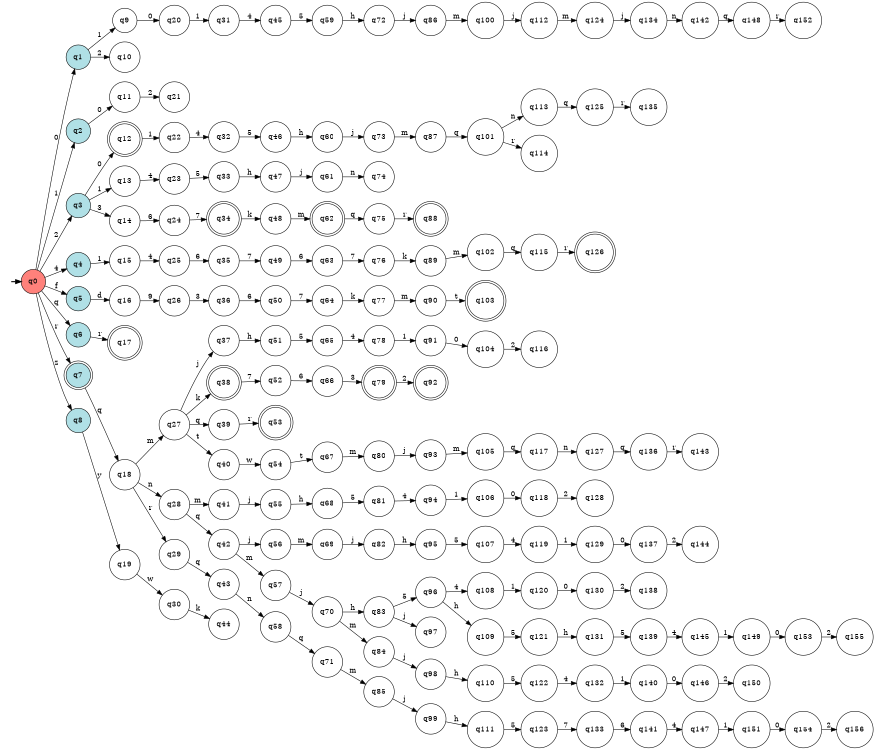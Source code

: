 digraph APTAALF {
__start0 [style = invis, shape = none, label = "", width = 0, height = 0];

rankdir=LR;
size="8,5";

s0 [style="filled", color="black", fillcolor="#ff817b" shape="circle", label="q0"];
s1 [style="filled", color="black", fillcolor="powderblue" shape="circle", label="q1"];
s2 [style="filled", color="black", fillcolor="powderblue" shape="circle", label="q2"];
s3 [style="filled", color="black", fillcolor="powderblue" shape="circle", label="q3"];
s4 [style="filled", color="black", fillcolor="powderblue" shape="circle", label="q4"];
s5 [style="filled", color="black", fillcolor="powderblue" shape="circle", label="q5"];
s6 [style="filled", color="black", fillcolor="powderblue" shape="circle", label="q6"];
s7 [style="rounded,filled", color="black", fillcolor="powderblue" shape="doublecircle", label="q7"];
s8 [style="filled", color="black", fillcolor="powderblue" shape="circle", label="q8"];
s9 [style="filled", color="black", fillcolor="white" shape="circle", label="q9"];
s10 [style="filled", color="black", fillcolor="white" shape="circle", label="q10"];
s11 [style="filled", color="black", fillcolor="white" shape="circle", label="q11"];
s12 [style="rounded,filled", color="black", fillcolor="white" shape="doublecircle", label="q12"];
s13 [style="filled", color="black", fillcolor="white" shape="circle", label="q13"];
s14 [style="filled", color="black", fillcolor="white" shape="circle", label="q14"];
s15 [style="filled", color="black", fillcolor="white" shape="circle", label="q15"];
s16 [style="filled", color="black", fillcolor="white" shape="circle", label="q16"];
s17 [style="rounded,filled", color="black", fillcolor="white" shape="doublecircle", label="q17"];
s18 [style="filled", color="black", fillcolor="white" shape="circle", label="q18"];
s19 [style="filled", color="black", fillcolor="white" shape="circle", label="q19"];
s20 [style="filled", color="black", fillcolor="white" shape="circle", label="q20"];
s21 [style="filled", color="black", fillcolor="white" shape="circle", label="q21"];
s22 [style="filled", color="black", fillcolor="white" shape="circle", label="q22"];
s23 [style="filled", color="black", fillcolor="white" shape="circle", label="q23"];
s24 [style="filled", color="black", fillcolor="white" shape="circle", label="q24"];
s25 [style="filled", color="black", fillcolor="white" shape="circle", label="q25"];
s26 [style="filled", color="black", fillcolor="white" shape="circle", label="q26"];
s27 [style="filled", color="black", fillcolor="white" shape="circle", label="q27"];
s28 [style="filled", color="black", fillcolor="white" shape="circle", label="q28"];
s29 [style="filled", color="black", fillcolor="white" shape="circle", label="q29"];
s30 [style="filled", color="black", fillcolor="white" shape="circle", label="q30"];
s31 [style="filled", color="black", fillcolor="white" shape="circle", label="q31"];
s32 [style="filled", color="black", fillcolor="white" shape="circle", label="q32"];
s33 [style="filled", color="black", fillcolor="white" shape="circle", label="q33"];
s34 [style="rounded,filled", color="black", fillcolor="white" shape="doublecircle", label="q34"];
s35 [style="filled", color="black", fillcolor="white" shape="circle", label="q35"];
s36 [style="filled", color="black", fillcolor="white" shape="circle", label="q36"];
s37 [style="filled", color="black", fillcolor="white" shape="circle", label="q37"];
s38 [style="rounded,filled", color="black", fillcolor="white" shape="doublecircle", label="q38"];
s39 [style="filled", color="black", fillcolor="white" shape="circle", label="q39"];
s40 [style="filled", color="black", fillcolor="white" shape="circle", label="q40"];
s41 [style="filled", color="black", fillcolor="white" shape="circle", label="q41"];
s42 [style="filled", color="black", fillcolor="white" shape="circle", label="q42"];
s43 [style="filled", color="black", fillcolor="white" shape="circle", label="q43"];
s44 [style="filled", color="black", fillcolor="white" shape="circle", label="q44"];
s45 [style="filled", color="black", fillcolor="white" shape="circle", label="q45"];
s46 [style="filled", color="black", fillcolor="white" shape="circle", label="q46"];
s47 [style="filled", color="black", fillcolor="white" shape="circle", label="q47"];
s48 [style="filled", color="black", fillcolor="white" shape="circle", label="q48"];
s49 [style="filled", color="black", fillcolor="white" shape="circle", label="q49"];
s50 [style="filled", color="black", fillcolor="white" shape="circle", label="q50"];
s51 [style="filled", color="black", fillcolor="white" shape="circle", label="q51"];
s52 [style="filled", color="black", fillcolor="white" shape="circle", label="q52"];
s53 [style="rounded,filled", color="black", fillcolor="white" shape="doublecircle", label="q53"];
s54 [style="filled", color="black", fillcolor="white" shape="circle", label="q54"];
s55 [style="filled", color="black", fillcolor="white" shape="circle", label="q55"];
s56 [style="filled", color="black", fillcolor="white" shape="circle", label="q56"];
s57 [style="filled", color="black", fillcolor="white" shape="circle", label="q57"];
s58 [style="filled", color="black", fillcolor="white" shape="circle", label="q58"];
s59 [style="filled", color="black", fillcolor="white" shape="circle", label="q59"];
s60 [style="filled", color="black", fillcolor="white" shape="circle", label="q60"];
s61 [style="filled", color="black", fillcolor="white" shape="circle", label="q61"];
s62 [style="rounded,filled", color="black", fillcolor="white" shape="doublecircle", label="q62"];
s63 [style="filled", color="black", fillcolor="white" shape="circle", label="q63"];
s64 [style="filled", color="black", fillcolor="white" shape="circle", label="q64"];
s65 [style="filled", color="black", fillcolor="white" shape="circle", label="q65"];
s66 [style="filled", color="black", fillcolor="white" shape="circle", label="q66"];
s67 [style="filled", color="black", fillcolor="white" shape="circle", label="q67"];
s68 [style="filled", color="black", fillcolor="white" shape="circle", label="q68"];
s69 [style="filled", color="black", fillcolor="white" shape="circle", label="q69"];
s70 [style="filled", color="black", fillcolor="white" shape="circle", label="q70"];
s71 [style="filled", color="black", fillcolor="white" shape="circle", label="q71"];
s72 [style="filled", color="black", fillcolor="white" shape="circle", label="q72"];
s73 [style="filled", color="black", fillcolor="white" shape="circle", label="q73"];
s74 [style="filled", color="black", fillcolor="white" shape="circle", label="q74"];
s75 [style="filled", color="black", fillcolor="white" shape="circle", label="q75"];
s76 [style="filled", color="black", fillcolor="white" shape="circle", label="q76"];
s77 [style="filled", color="black", fillcolor="white" shape="circle", label="q77"];
s78 [style="filled", color="black", fillcolor="white" shape="circle", label="q78"];
s79 [style="rounded,filled", color="black", fillcolor="white" shape="doublecircle", label="q79"];
s80 [style="filled", color="black", fillcolor="white" shape="circle", label="q80"];
s81 [style="filled", color="black", fillcolor="white" shape="circle", label="q81"];
s82 [style="filled", color="black", fillcolor="white" shape="circle", label="q82"];
s83 [style="filled", color="black", fillcolor="white" shape="circle", label="q83"];
s84 [style="filled", color="black", fillcolor="white" shape="circle", label="q84"];
s85 [style="filled", color="black", fillcolor="white" shape="circle", label="q85"];
s86 [style="filled", color="black", fillcolor="white" shape="circle", label="q86"];
s87 [style="filled", color="black", fillcolor="white" shape="circle", label="q87"];
s88 [style="rounded,filled", color="black", fillcolor="white" shape="doublecircle", label="q88"];
s89 [style="filled", color="black", fillcolor="white" shape="circle", label="q89"];
s90 [style="filled", color="black", fillcolor="white" shape="circle", label="q90"];
s91 [style="filled", color="black", fillcolor="white" shape="circle", label="q91"];
s92 [style="rounded,filled", color="black", fillcolor="white" shape="doublecircle", label="q92"];
s93 [style="filled", color="black", fillcolor="white" shape="circle", label="q93"];
s94 [style="filled", color="black", fillcolor="white" shape="circle", label="q94"];
s95 [style="filled", color="black", fillcolor="white" shape="circle", label="q95"];
s96 [style="filled", color="black", fillcolor="white" shape="circle", label="q96"];
s97 [style="filled", color="black", fillcolor="white" shape="circle", label="q97"];
s98 [style="filled", color="black", fillcolor="white" shape="circle", label="q98"];
s99 [style="filled", color="black", fillcolor="white" shape="circle", label="q99"];
s100 [style="filled", color="black", fillcolor="white" shape="circle", label="q100"];
s101 [style="filled", color="black", fillcolor="white" shape="circle", label="q101"];
s102 [style="filled", color="black", fillcolor="white" shape="circle", label="q102"];
s103 [style="rounded,filled", color="black", fillcolor="white" shape="doublecircle", label="q103"];
s104 [style="filled", color="black", fillcolor="white" shape="circle", label="q104"];
s105 [style="filled", color="black", fillcolor="white" shape="circle", label="q105"];
s106 [style="filled", color="black", fillcolor="white" shape="circle", label="q106"];
s107 [style="filled", color="black", fillcolor="white" shape="circle", label="q107"];
s108 [style="filled", color="black", fillcolor="white" shape="circle", label="q108"];
s109 [style="filled", color="black", fillcolor="white" shape="circle", label="q109"];
s110 [style="filled", color="black", fillcolor="white" shape="circle", label="q110"];
s111 [style="filled", color="black", fillcolor="white" shape="circle", label="q111"];
s112 [style="filled", color="black", fillcolor="white" shape="circle", label="q112"];
s113 [style="filled", color="black", fillcolor="white" shape="circle", label="q113"];
s114 [style="filled", color="black", fillcolor="white" shape="circle", label="q114"];
s115 [style="filled", color="black", fillcolor="white" shape="circle", label="q115"];
s116 [style="filled", color="black", fillcolor="white" shape="circle", label="q116"];
s117 [style="filled", color="black", fillcolor="white" shape="circle", label="q117"];
s118 [style="filled", color="black", fillcolor="white" shape="circle", label="q118"];
s119 [style="filled", color="black", fillcolor="white" shape="circle", label="q119"];
s120 [style="filled", color="black", fillcolor="white" shape="circle", label="q120"];
s121 [style="filled", color="black", fillcolor="white" shape="circle", label="q121"];
s122 [style="filled", color="black", fillcolor="white" shape="circle", label="q122"];
s123 [style="filled", color="black", fillcolor="white" shape="circle", label="q123"];
s124 [style="filled", color="black", fillcolor="white" shape="circle", label="q124"];
s125 [style="filled", color="black", fillcolor="white" shape="circle", label="q125"];
s126 [style="rounded,filled", color="black", fillcolor="white" shape="doublecircle", label="q126"];
s127 [style="filled", color="black", fillcolor="white" shape="circle", label="q127"];
s128 [style="filled", color="black", fillcolor="white" shape="circle", label="q128"];
s129 [style="filled", color="black", fillcolor="white" shape="circle", label="q129"];
s130 [style="filled", color="black", fillcolor="white" shape="circle", label="q130"];
s131 [style="filled", color="black", fillcolor="white" shape="circle", label="q131"];
s132 [style="filled", color="black", fillcolor="white" shape="circle", label="q132"];
s133 [style="filled", color="black", fillcolor="white" shape="circle", label="q133"];
s134 [style="filled", color="black", fillcolor="white" shape="circle", label="q134"];
s135 [style="filled", color="black", fillcolor="white" shape="circle", label="q135"];
s136 [style="filled", color="black", fillcolor="white" shape="circle", label="q136"];
s137 [style="filled", color="black", fillcolor="white" shape="circle", label="q137"];
s138 [style="filled", color="black", fillcolor="white" shape="circle", label="q138"];
s139 [style="filled", color="black", fillcolor="white" shape="circle", label="q139"];
s140 [style="filled", color="black", fillcolor="white" shape="circle", label="q140"];
s141 [style="filled", color="black", fillcolor="white" shape="circle", label="q141"];
s142 [style="filled", color="black", fillcolor="white" shape="circle", label="q142"];
s143 [style="filled", color="black", fillcolor="white" shape="circle", label="q143"];
s144 [style="filled", color="black", fillcolor="white" shape="circle", label="q144"];
s145 [style="filled", color="black", fillcolor="white" shape="circle", label="q145"];
s146 [style="filled", color="black", fillcolor="white" shape="circle", label="q146"];
s147 [style="filled", color="black", fillcolor="white" shape="circle", label="q147"];
s148 [style="filled", color="black", fillcolor="white" shape="circle", label="q148"];
s149 [style="filled", color="black", fillcolor="white" shape="circle", label="q149"];
s150 [style="filled", color="black", fillcolor="white" shape="circle", label="q150"];
s151 [style="filled", color="black", fillcolor="white" shape="circle", label="q151"];
s152 [style="filled", color="black", fillcolor="white" shape="circle", label="q152"];
s153 [style="filled", color="black", fillcolor="white" shape="circle", label="q153"];
s154 [style="filled", color="black", fillcolor="white" shape="circle", label="q154"];
s155 [style="filled", color="black", fillcolor="white" shape="circle", label="q155"];
s156 [style="filled", color="black", fillcolor="white" shape="circle", label="q156"];
subgraph cluster_main { 
	graph [pad=".75", ranksep="0.15", nodesep="0.15"];
	 style=invis; 
	__start0 -> s0 [penwidth=2];
}
s0 -> s1 [label="0"];
s0 -> s2 [label="1"];
s0 -> s3 [label="2"];
s0 -> s4 [label="4"];
s0 -> s5 [label="f"];
s0 -> s6 [label="q"];
s0 -> s7 [label="r"];
s0 -> s8 [label="z"];
s1 -> s9 [label="1"];
s1 -> s10 [label="2"];
s2 -> s11 [label="0"];
s3 -> s12 [label="0"];
s3 -> s13 [label="1"];
s3 -> s14 [label="3"];
s4 -> s15 [label="1"];
s5 -> s16 [label="d"];
s6 -> s17 [label="r"];
s7 -> s18 [label="q"];
s8 -> s19 [label="y"];
s9 -> s20 [label="0"];
s11 -> s21 [label="2"];
s12 -> s22 [label="1"];
s13 -> s23 [label="4"];
s14 -> s24 [label="6"];
s15 -> s25 [label="4"];
s16 -> s26 [label="9"];
s18 -> s27 [label="m"];
s18 -> s28 [label="n"];
s18 -> s29 [label="r"];
s19 -> s30 [label="w"];
s20 -> s31 [label="1"];
s22 -> s32 [label="4"];
s23 -> s33 [label="5"];
s24 -> s34 [label="7"];
s25 -> s35 [label="6"];
s26 -> s36 [label="3"];
s27 -> s37 [label="j"];
s27 -> s38 [label="k"];
s27 -> s39 [label="q"];
s27 -> s40 [label="t"];
s28 -> s41 [label="m"];
s28 -> s42 [label="q"];
s29 -> s43 [label="q"];
s30 -> s44 [label="k"];
s31 -> s45 [label="4"];
s32 -> s46 [label="5"];
s33 -> s47 [label="h"];
s34 -> s48 [label="k"];
s35 -> s49 [label="7"];
s36 -> s50 [label="6"];
s37 -> s51 [label="h"];
s38 -> s52 [label="7"];
s39 -> s53 [label="r"];
s40 -> s54 [label="w"];
s41 -> s55 [label="j"];
s42 -> s56 [label="j"];
s42 -> s57 [label="m"];
s43 -> s58 [label="n"];
s45 -> s59 [label="5"];
s46 -> s60 [label="h"];
s47 -> s61 [label="j"];
s48 -> s62 [label="m"];
s49 -> s63 [label="6"];
s50 -> s64 [label="7"];
s51 -> s65 [label="5"];
s52 -> s66 [label="6"];
s54 -> s67 [label="t"];
s55 -> s68 [label="h"];
s56 -> s69 [label="m"];
s57 -> s70 [label="j"];
s58 -> s71 [label="q"];
s59 -> s72 [label="h"];
s60 -> s73 [label="j"];
s61 -> s74 [label="n"];
s62 -> s75 [label="q"];
s63 -> s76 [label="7"];
s64 -> s77 [label="k"];
s65 -> s78 [label="4"];
s66 -> s79 [label="3"];
s67 -> s80 [label="m"];
s68 -> s81 [label="5"];
s69 -> s82 [label="j"];
s70 -> s83 [label="h"];
s70 -> s84 [label="m"];
s71 -> s85 [label="m"];
s72 -> s86 [label="j"];
s73 -> s87 [label="m"];
s75 -> s88 [label="r"];
s76 -> s89 [label="k"];
s77 -> s90 [label="m"];
s78 -> s91 [label="1"];
s79 -> s92 [label="2"];
s80 -> s93 [label="j"];
s81 -> s94 [label="4"];
s82 -> s95 [label="h"];
s83 -> s96 [label="5"];
s83 -> s97 [label="j"];
s84 -> s98 [label="j"];
s85 -> s99 [label="j"];
s86 -> s100 [label="m"];
s87 -> s101 [label="q"];
s89 -> s102 [label="m"];
s90 -> s103 [label="t"];
s91 -> s104 [label="0"];
s93 -> s105 [label="m"];
s94 -> s106 [label="1"];
s95 -> s107 [label="5"];
s96 -> s108 [label="4"];
s96 -> s109 [label="h"];
s98 -> s110 [label="h"];
s99 -> s111 [label="h"];
s100 -> s112 [label="j"];
s101 -> s113 [label="n"];
s101 -> s114 [label="r"];
s102 -> s115 [label="q"];
s104 -> s116 [label="2"];
s105 -> s117 [label="q"];
s106 -> s118 [label="0"];
s107 -> s119 [label="4"];
s108 -> s120 [label="1"];
s109 -> s121 [label="5"];
s110 -> s122 [label="5"];
s111 -> s123 [label="5"];
s112 -> s124 [label="m"];
s113 -> s125 [label="q"];
s115 -> s126 [label="r"];
s117 -> s127 [label="n"];
s118 -> s128 [label="2"];
s119 -> s129 [label="1"];
s120 -> s130 [label="0"];
s121 -> s131 [label="h"];
s122 -> s132 [label="4"];
s123 -> s133 [label="7"];
s124 -> s134 [label="j"];
s125 -> s135 [label="r"];
s127 -> s136 [label="q"];
s129 -> s137 [label="0"];
s130 -> s138 [label="2"];
s131 -> s139 [label="5"];
s132 -> s140 [label="1"];
s133 -> s141 [label="6"];
s134 -> s142 [label="n"];
s136 -> s143 [label="r"];
s137 -> s144 [label="2"];
s139 -> s145 [label="4"];
s140 -> s146 [label="0"];
s141 -> s147 [label="4"];
s142 -> s148 [label="q"];
s145 -> s149 [label="1"];
s146 -> s150 [label="2"];
s147 -> s151 [label="1"];
s148 -> s152 [label="r"];
s149 -> s153 [label="0"];
s151 -> s154 [label="0"];
s153 -> s155 [label="2"];
s154 -> s156 [label="2"];

}